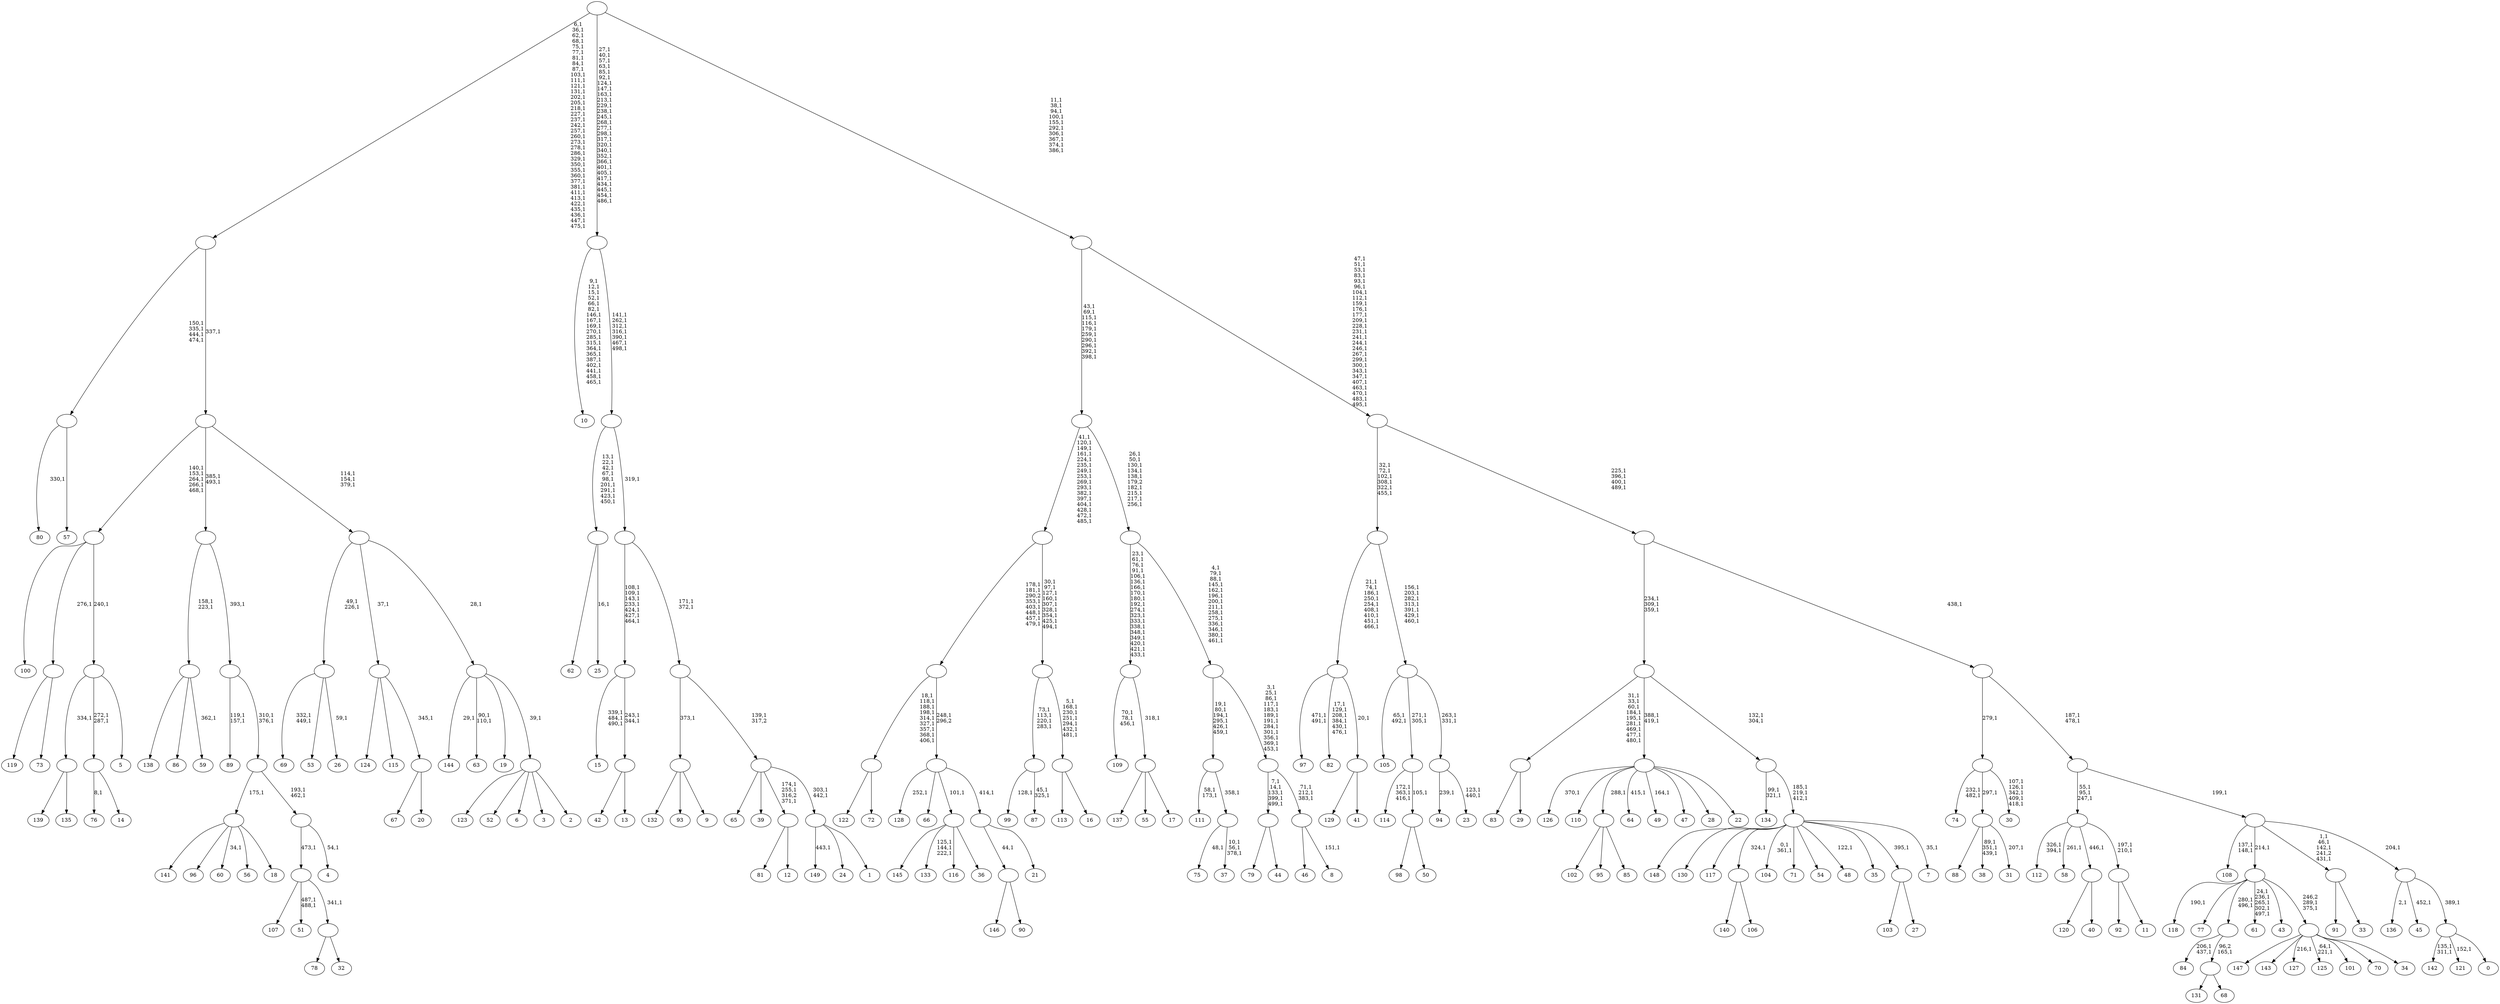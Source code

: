 digraph T {
	650 [label="149"]
	648 [label="148"]
	647 [label="147"]
	646 [label="146"]
	645 [label="145"]
	644 [label="144"]
	642 [label="143"]
	641 [label="142"]
	638 [label="141"]
	637 [label="140"]
	636 [label="139"]
	635 [label="138"]
	634 [label="137"]
	633 [label="136"]
	631 [label="135"]
	630 [label=""]
	629 [label="134"]
	626 [label="133"]
	622 [label="132"]
	621 [label="131"]
	620 [label="130"]
	619 [label="129"]
	618 [label="128"]
	616 [label="127"]
	614 [label="126"]
	612 [label="125"]
	609 [label="124"]
	608 [label="123"]
	607 [label="122"]
	606 [label="121"]
	604 [label="120"]
	603 [label="119"]
	602 [label="118"]
	600 [label="117"]
	599 [label="116"]
	598 [label="115"]
	597 [label="114"]
	593 [label="113"]
	592 [label="112"]
	589 [label="111"]
	586 [label="110"]
	585 [label="109"]
	581 [label="108"]
	578 [label="107"]
	577 [label="106"]
	576 [label=""]
	575 [label="105"]
	572 [label="104"]
	569 [label="103"]
	568 [label="102"]
	567 [label="101"]
	566 [label="100"]
	565 [label="99"]
	563 [label="98"]
	562 [label="97"]
	559 [label="96"]
	558 [label="95"]
	557 [label="94"]
	555 [label="93"]
	554 [label="92"]
	553 [label="91"]
	552 [label="90"]
	551 [label=""]
	550 [label="89"]
	547 [label="88"]
	546 [label="87"]
	543 [label=""]
	539 [label="86"]
	538 [label="85"]
	537 [label=""]
	536 [label="84"]
	533 [label="83"]
	532 [label="82"]
	525 [label="81"]
	524 [label="80"]
	522 [label="79"]
	521 [label="78"]
	520 [label="77"]
	519 [label="76"]
	517 [label="75"]
	515 [label="74"]
	512 [label="73"]
	511 [label=""]
	510 [label="72"]
	509 [label=""]
	500 [label="71"]
	499 [label="70"]
	498 [label="69"]
	495 [label="68"]
	494 [label=""]
	493 [label=""]
	491 [label="67"]
	490 [label="66"]
	489 [label="65"]
	488 [label="64"]
	486 [label="63"]
	483 [label="62"]
	482 [label="61"]
	476 [label="60"]
	474 [label="59"]
	472 [label=""]
	470 [label="58"]
	468 [label="57"]
	467 [label=""]
	463 [label="56"]
	462 [label="55"]
	461 [label="54"]
	460 [label="53"]
	459 [label="52"]
	458 [label="51"]
	455 [label="50"]
	454 [label=""]
	453 [label=""]
	451 [label="49"]
	449 [label="48"]
	447 [label="47"]
	446 [label="46"]
	445 [label="45"]
	443 [label="44"]
	442 [label=""]
	437 [label="43"]
	436 [label="42"]
	435 [label="41"]
	434 [label=""]
	433 [label=""]
	424 [label="40"]
	423 [label=""]
	422 [label="39"]
	421 [label="38"]
	417 [label="37"]
	413 [label=""]
	412 [label=""]
	406 [label="36"]
	405 [label=""]
	404 [label="35"]
	403 [label="34"]
	402 [label=""]
	400 [label=""]
	399 [label="33"]
	398 [label=""]
	394 [label="32"]
	393 [label=""]
	392 [label=""]
	391 [label="31"]
	389 [label=""]
	388 [label="30"]
	382 [label=""]
	381 [label="29"]
	380 [label=""]
	371 [label="28"]
	370 [label="27"]
	369 [label=""]
	368 [label="26"]
	366 [label=""]
	364 [label="25"]
	362 [label=""]
	353 [label="24"]
	352 [label="23"]
	349 [label=""]
	347 [label=""]
	340 [label=""]
	334 [label="22"]
	333 [label=""]
	331 [label="21"]
	330 [label=""]
	329 [label=""]
	328 [label=""]
	321 [label="20"]
	320 [label=""]
	319 [label=""]
	318 [label="19"]
	317 [label="18"]
	316 [label=""]
	315 [label="17"]
	314 [label=""]
	313 [label=""]
	294 [label="16"]
	293 [label=""]
	286 [label=""]
	277 [label=""]
	261 [label="15"]
	257 [label="14"]
	256 [label=""]
	254 [label="13"]
	253 [label=""]
	251 [label=""]
	244 [label="12"]
	243 [label=""]
	240 [label="11"]
	239 [label=""]
	237 [label=""]
	234 [label="10"]
	214 [label="9"]
	213 [label=""]
	212 [label="8"]
	210 [label=""]
	207 [label=""]
	195 [label=""]
	181 [label=""]
	172 [label=""]
	162 [label="7"]
	160 [label=""]
	157 [label=""]
	155 [label=""]
	152 [label="6"]
	151 [label="5"]
	150 [label=""]
	149 [label=""]
	144 [label="4"]
	142 [label=""]
	140 [label=""]
	138 [label=""]
	137 [label=""]
	135 [label="3"]
	134 [label="2"]
	133 [label=""]
	132 [label=""]
	131 [label=""]
	128 [label=""]
	127 [label=""]
	90 [label="1"]
	89 [label=""]
	87 [label=""]
	86 [label=""]
	84 [label=""]
	83 [label=""]
	76 [label=""]
	48 [label="0"]
	47 [label=""]
	46 [label=""]
	45 [label=""]
	44 [label=""]
	42 [label=""]
	41 [label=""]
	37 [label=""]
	10 [label=""]
	0 [label=""]
	630 -> 636 [label=""]
	630 -> 631 [label=""]
	576 -> 637 [label=""]
	576 -> 577 [label=""]
	551 -> 646 [label=""]
	551 -> 552 [label=""]
	543 -> 546 [label="45,1\n325,1"]
	543 -> 565 [label="128,1"]
	537 -> 568 [label=""]
	537 -> 558 [label=""]
	537 -> 538 [label=""]
	511 -> 603 [label=""]
	511 -> 512 [label=""]
	509 -> 607 [label=""]
	509 -> 510 [label=""]
	494 -> 621 [label=""]
	494 -> 495 [label=""]
	493 -> 536 [label="206,1\n437,1"]
	493 -> 494 [label="96,2\n165,1"]
	472 -> 474 [label="362,1"]
	472 -> 635 [label=""]
	472 -> 539 [label=""]
	467 -> 524 [label="330,1"]
	467 -> 468 [label=""]
	454 -> 563 [label=""]
	454 -> 455 [label=""]
	453 -> 597 [label="172,1\n363,1\n416,1"]
	453 -> 454 [label="105,1"]
	442 -> 522 [label=""]
	442 -> 443 [label=""]
	434 -> 619 [label=""]
	434 -> 435 [label=""]
	433 -> 532 [label="17,1\n129,1\n208,1\n384,1\n430,1\n476,1"]
	433 -> 562 [label="471,1\n491,1"]
	433 -> 434 [label="20,1"]
	423 -> 604 [label=""]
	423 -> 424 [label=""]
	413 -> 417 [label="10,1\n56,1\n378,1"]
	413 -> 517 [label="48,1"]
	412 -> 589 [label="58,1\n173,1"]
	412 -> 413 [label="358,1"]
	405 -> 626 [label="125,1\n144,1\n222,1"]
	405 -> 645 [label=""]
	405 -> 599 [label=""]
	405 -> 406 [label=""]
	402 -> 612 [label="64,1\n221,1"]
	402 -> 616 [label="216,1"]
	402 -> 647 [label=""]
	402 -> 642 [label=""]
	402 -> 567 [label=""]
	402 -> 499 [label=""]
	402 -> 403 [label=""]
	400 -> 402 [label="246,2\n289,1\n375,1"]
	400 -> 482 [label="24,1\n236,1\n265,1\n302,1\n497,1"]
	400 -> 493 [label="280,1\n496,1"]
	400 -> 602 [label="190,1"]
	400 -> 520 [label=""]
	400 -> 437 [label=""]
	398 -> 553 [label=""]
	398 -> 399 [label=""]
	393 -> 521 [label=""]
	393 -> 394 [label=""]
	392 -> 458 [label="487,1\n488,1"]
	392 -> 578 [label=""]
	392 -> 393 [label="341,1"]
	389 -> 391 [label="207,1"]
	389 -> 421 [label="89,1\n351,1\n439,1"]
	389 -> 547 [label=""]
	382 -> 388 [label="107,1\n126,1\n342,1\n409,1\n418,1"]
	382 -> 515 [label="232,1\n482,1"]
	382 -> 389 [label="297,1"]
	380 -> 533 [label=""]
	380 -> 381 [label=""]
	369 -> 569 [label=""]
	369 -> 370 [label=""]
	366 -> 368 [label="59,1"]
	366 -> 498 [label="332,1\n449,1"]
	366 -> 460 [label=""]
	362 -> 364 [label="16,1"]
	362 -> 483 [label=""]
	349 -> 352 [label="123,1\n440,1"]
	349 -> 557 [label="239,1"]
	347 -> 349 [label="263,1\n331,1"]
	347 -> 453 [label="271,1\n305,1"]
	347 -> 575 [label="65,1\n492,1"]
	340 -> 347 [label="156,1\n203,1\n282,1\n313,1\n391,1\n429,1\n460,1"]
	340 -> 433 [label="21,1\n74,1\n186,1\n250,1\n254,1\n408,1\n410,1\n451,1\n466,1"]
	333 -> 451 [label="164,1"]
	333 -> 488 [label="415,1"]
	333 -> 614 [label="370,1"]
	333 -> 586 [label=""]
	333 -> 537 [label="288,1"]
	333 -> 447 [label=""]
	333 -> 371 [label=""]
	333 -> 334 [label=""]
	330 -> 551 [label="44,1"]
	330 -> 331 [label=""]
	329 -> 618 [label="252,1"]
	329 -> 490 [label=""]
	329 -> 405 [label="101,1"]
	329 -> 330 [label="414,1"]
	328 -> 509 [label="18,1\n118,1\n188,1\n198,1\n314,1\n327,1\n357,1\n368,1\n406,1"]
	328 -> 329 [label="248,1\n296,2"]
	320 -> 491 [label=""]
	320 -> 321 [label=""]
	319 -> 609 [label=""]
	319 -> 598 [label=""]
	319 -> 320 [label="345,1"]
	316 -> 476 [label="34,1"]
	316 -> 638 [label=""]
	316 -> 559 [label=""]
	316 -> 463 [label=""]
	316 -> 317 [label=""]
	314 -> 634 [label=""]
	314 -> 462 [label=""]
	314 -> 315 [label=""]
	313 -> 585 [label="70,1\n78,1\n456,1"]
	313 -> 314 [label="318,1"]
	293 -> 593 [label=""]
	293 -> 294 [label=""]
	286 -> 293 [label="5,1\n168,1\n230,1\n251,1\n294,1\n432,1\n481,1"]
	286 -> 543 [label="73,1\n113,1\n220,1\n283,1"]
	277 -> 286 [label="30,1\n97,1\n127,1\n160,1\n307,1\n328,1\n354,1\n425,1\n494,1"]
	277 -> 328 [label="178,1\n181,1\n290,2\n353,1\n403,1\n448,1\n457,1\n479,1"]
	256 -> 519 [label="8,1"]
	256 -> 257 [label=""]
	253 -> 436 [label=""]
	253 -> 254 [label=""]
	251 -> 253 [label="243,1\n344,1"]
	251 -> 261 [label="339,1\n484,1\n490,1"]
	243 -> 525 [label=""]
	243 -> 244 [label=""]
	239 -> 554 [label=""]
	239 -> 240 [label=""]
	237 -> 239 [label="197,1\n210,1"]
	237 -> 470 [label="261,1"]
	237 -> 592 [label="326,1\n394,1"]
	237 -> 423 [label="446,1"]
	213 -> 622 [label=""]
	213 -> 555 [label=""]
	213 -> 214 [label=""]
	210 -> 212 [label="151,1"]
	210 -> 446 [label=""]
	207 -> 210 [label="71,1\n212,1\n383,1"]
	207 -> 442 [label="7,1\n14,1\n133,1\n399,1\n499,1"]
	195 -> 207 [label="3,1\n25,1\n86,1\n117,1\n183,1\n189,1\n191,1\n284,1\n301,1\n356,1\n369,1\n453,1"]
	195 -> 412 [label="19,1\n80,1\n194,1\n295,1\n426,1\n459,1"]
	181 -> 195 [label="4,1\n79,1\n88,1\n145,1\n162,1\n196,1\n200,1\n211,1\n258,1\n275,1\n336,1\n346,1\n380,1\n461,1"]
	181 -> 313 [label="23,1\n61,1\n76,1\n91,1\n106,1\n136,1\n166,1\n170,1\n180,1\n192,1\n274,1\n323,1\n333,1\n338,1\n348,1\n349,1\n420,1\n421,1\n433,1"]
	172 -> 181 [label="26,1\n50,1\n130,1\n134,1\n138,1\n179,2\n182,1\n215,1\n217,1\n256,1"]
	172 -> 277 [label="41,1\n120,1\n149,1\n161,1\n224,1\n235,1\n249,1\n253,1\n269,1\n293,1\n382,1\n397,1\n404,1\n428,1\n472,1\n485,1"]
	160 -> 162 [label="35,1"]
	160 -> 449 [label="122,1"]
	160 -> 572 [label="0,1\n361,1"]
	160 -> 648 [label=""]
	160 -> 620 [label=""]
	160 -> 600 [label=""]
	160 -> 576 [label="324,1"]
	160 -> 500 [label=""]
	160 -> 461 [label=""]
	160 -> 404 [label=""]
	160 -> 369 [label="395,1"]
	157 -> 160 [label="185,1\n219,1\n412,1"]
	157 -> 629 [label="99,1\n321,1"]
	155 -> 157 [label="132,1\n304,1"]
	155 -> 333 [label="388,1\n419,1"]
	155 -> 380 [label="31,1\n33,1\n60,1\n184,1\n195,1\n281,1\n469,1\n477,1\n480,1"]
	150 -> 256 [label="272,1\n287,1"]
	150 -> 630 [label="334,1"]
	150 -> 151 [label=""]
	149 -> 566 [label=""]
	149 -> 511 [label="276,1"]
	149 -> 150 [label="240,1"]
	142 -> 144 [label="54,1"]
	142 -> 392 [label="473,1"]
	140 -> 142 [label="193,1\n462,1"]
	140 -> 316 [label="175,1"]
	138 -> 140 [label="310,1\n376,1"]
	138 -> 550 [label="119,1\n157,1"]
	137 -> 472 [label="158,1\n223,1"]
	137 -> 138 [label="393,1"]
	133 -> 608 [label=""]
	133 -> 459 [label=""]
	133 -> 152 [label=""]
	133 -> 135 [label=""]
	133 -> 134 [label=""]
	132 -> 486 [label="90,1\n110,1"]
	132 -> 644 [label="29,1"]
	132 -> 318 [label=""]
	132 -> 133 [label="39,1"]
	131 -> 366 [label="49,1\n226,1"]
	131 -> 319 [label="37,1"]
	131 -> 132 [label="28,1"]
	128 -> 131 [label="114,1\n154,1\n379,1"]
	128 -> 137 [label="385,1\n493,1"]
	128 -> 149 [label="140,1\n153,1\n264,1\n266,1\n468,1"]
	127 -> 467 [label="150,1\n335,1\n444,1\n474,1"]
	127 -> 128 [label="337,1"]
	89 -> 650 [label="443,1"]
	89 -> 353 [label=""]
	89 -> 90 [label=""]
	87 -> 89 [label="303,1\n442,1"]
	87 -> 243 [label="174,1\n255,1\n316,2\n371,1"]
	87 -> 489 [label=""]
	87 -> 422 [label=""]
	86 -> 213 [label="373,1"]
	86 -> 87 [label="139,1\n317,2"]
	84 -> 86 [label="171,1\n372,1"]
	84 -> 251 [label="108,1\n109,1\n143,1\n233,1\n424,1\n427,1\n464,1"]
	83 -> 362 [label="13,1\n22,1\n42,1\n67,1\n98,1\n201,1\n291,1\n423,1\n450,1"]
	83 -> 84 [label="319,1"]
	76 -> 83 [label="141,1\n262,1\n312,1\n316,1\n390,1\n467,1\n498,1"]
	76 -> 234 [label="9,1\n12,1\n15,1\n52,1\n66,1\n82,1\n146,1\n167,1\n169,1\n270,1\n285,1\n315,1\n364,1\n365,1\n387,1\n402,1\n441,1\n458,1\n465,1"]
	47 -> 606 [label="152,1"]
	47 -> 641 [label="135,1\n311,1"]
	47 -> 48 [label=""]
	46 -> 445 [label="452,1"]
	46 -> 633 [label="2,1"]
	46 -> 47 [label="389,1"]
	45 -> 398 [label="1,1\n46,1\n142,1\n241,2\n431,1"]
	45 -> 581 [label="137,1\n148,1"]
	45 -> 400 [label="214,1"]
	45 -> 46 [label="204,1"]
	44 -> 237 [label="55,1\n95,1\n247,1"]
	44 -> 45 [label="199,1"]
	42 -> 44 [label="187,1\n478,1"]
	42 -> 382 [label="279,1"]
	41 -> 155 [label="234,1\n309,1\n359,1"]
	41 -> 42 [label="438,1"]
	37 -> 41 [label="225,1\n396,1\n400,1\n489,1"]
	37 -> 340 [label="32,1\n72,1\n102,1\n308,1\n322,1\n455,1"]
	10 -> 37 [label="47,1\n51,1\n53,1\n83,1\n93,1\n96,1\n104,1\n112,1\n159,1\n176,1\n177,1\n209,1\n228,1\n231,1\n241,1\n244,1\n246,1\n267,1\n299,1\n300,1\n343,1\n347,1\n407,1\n463,1\n470,1\n483,1\n495,1"]
	10 -> 172 [label="43,1\n69,1\n115,1\n116,1\n179,1\n259,1\n290,1\n296,1\n392,1\n398,1"]
	0 -> 10 [label="11,1\n38,1\n94,1\n100,1\n155,1\n292,1\n306,1\n367,1\n374,1\n386,1"]
	0 -> 76 [label="27,1\n40,1\n57,1\n63,1\n85,1\n92,1\n124,1\n147,1\n163,1\n213,1\n229,1\n238,1\n245,1\n268,1\n277,1\n298,1\n317,1\n320,1\n340,1\n352,1\n366,1\n401,1\n405,1\n417,1\n434,1\n445,1\n454,1\n486,1"]
	0 -> 127 [label="6,1\n36,1\n62,1\n68,1\n75,1\n77,1\n81,1\n84,1\n87,1\n103,1\n111,1\n121,1\n131,1\n202,1\n205,1\n218,1\n227,1\n237,1\n242,1\n257,1\n260,1\n273,1\n278,1\n286,1\n329,1\n350,1\n355,1\n360,1\n377,1\n381,1\n411,1\n413,1\n422,1\n435,1\n436,1\n447,1\n475,1"]
}
